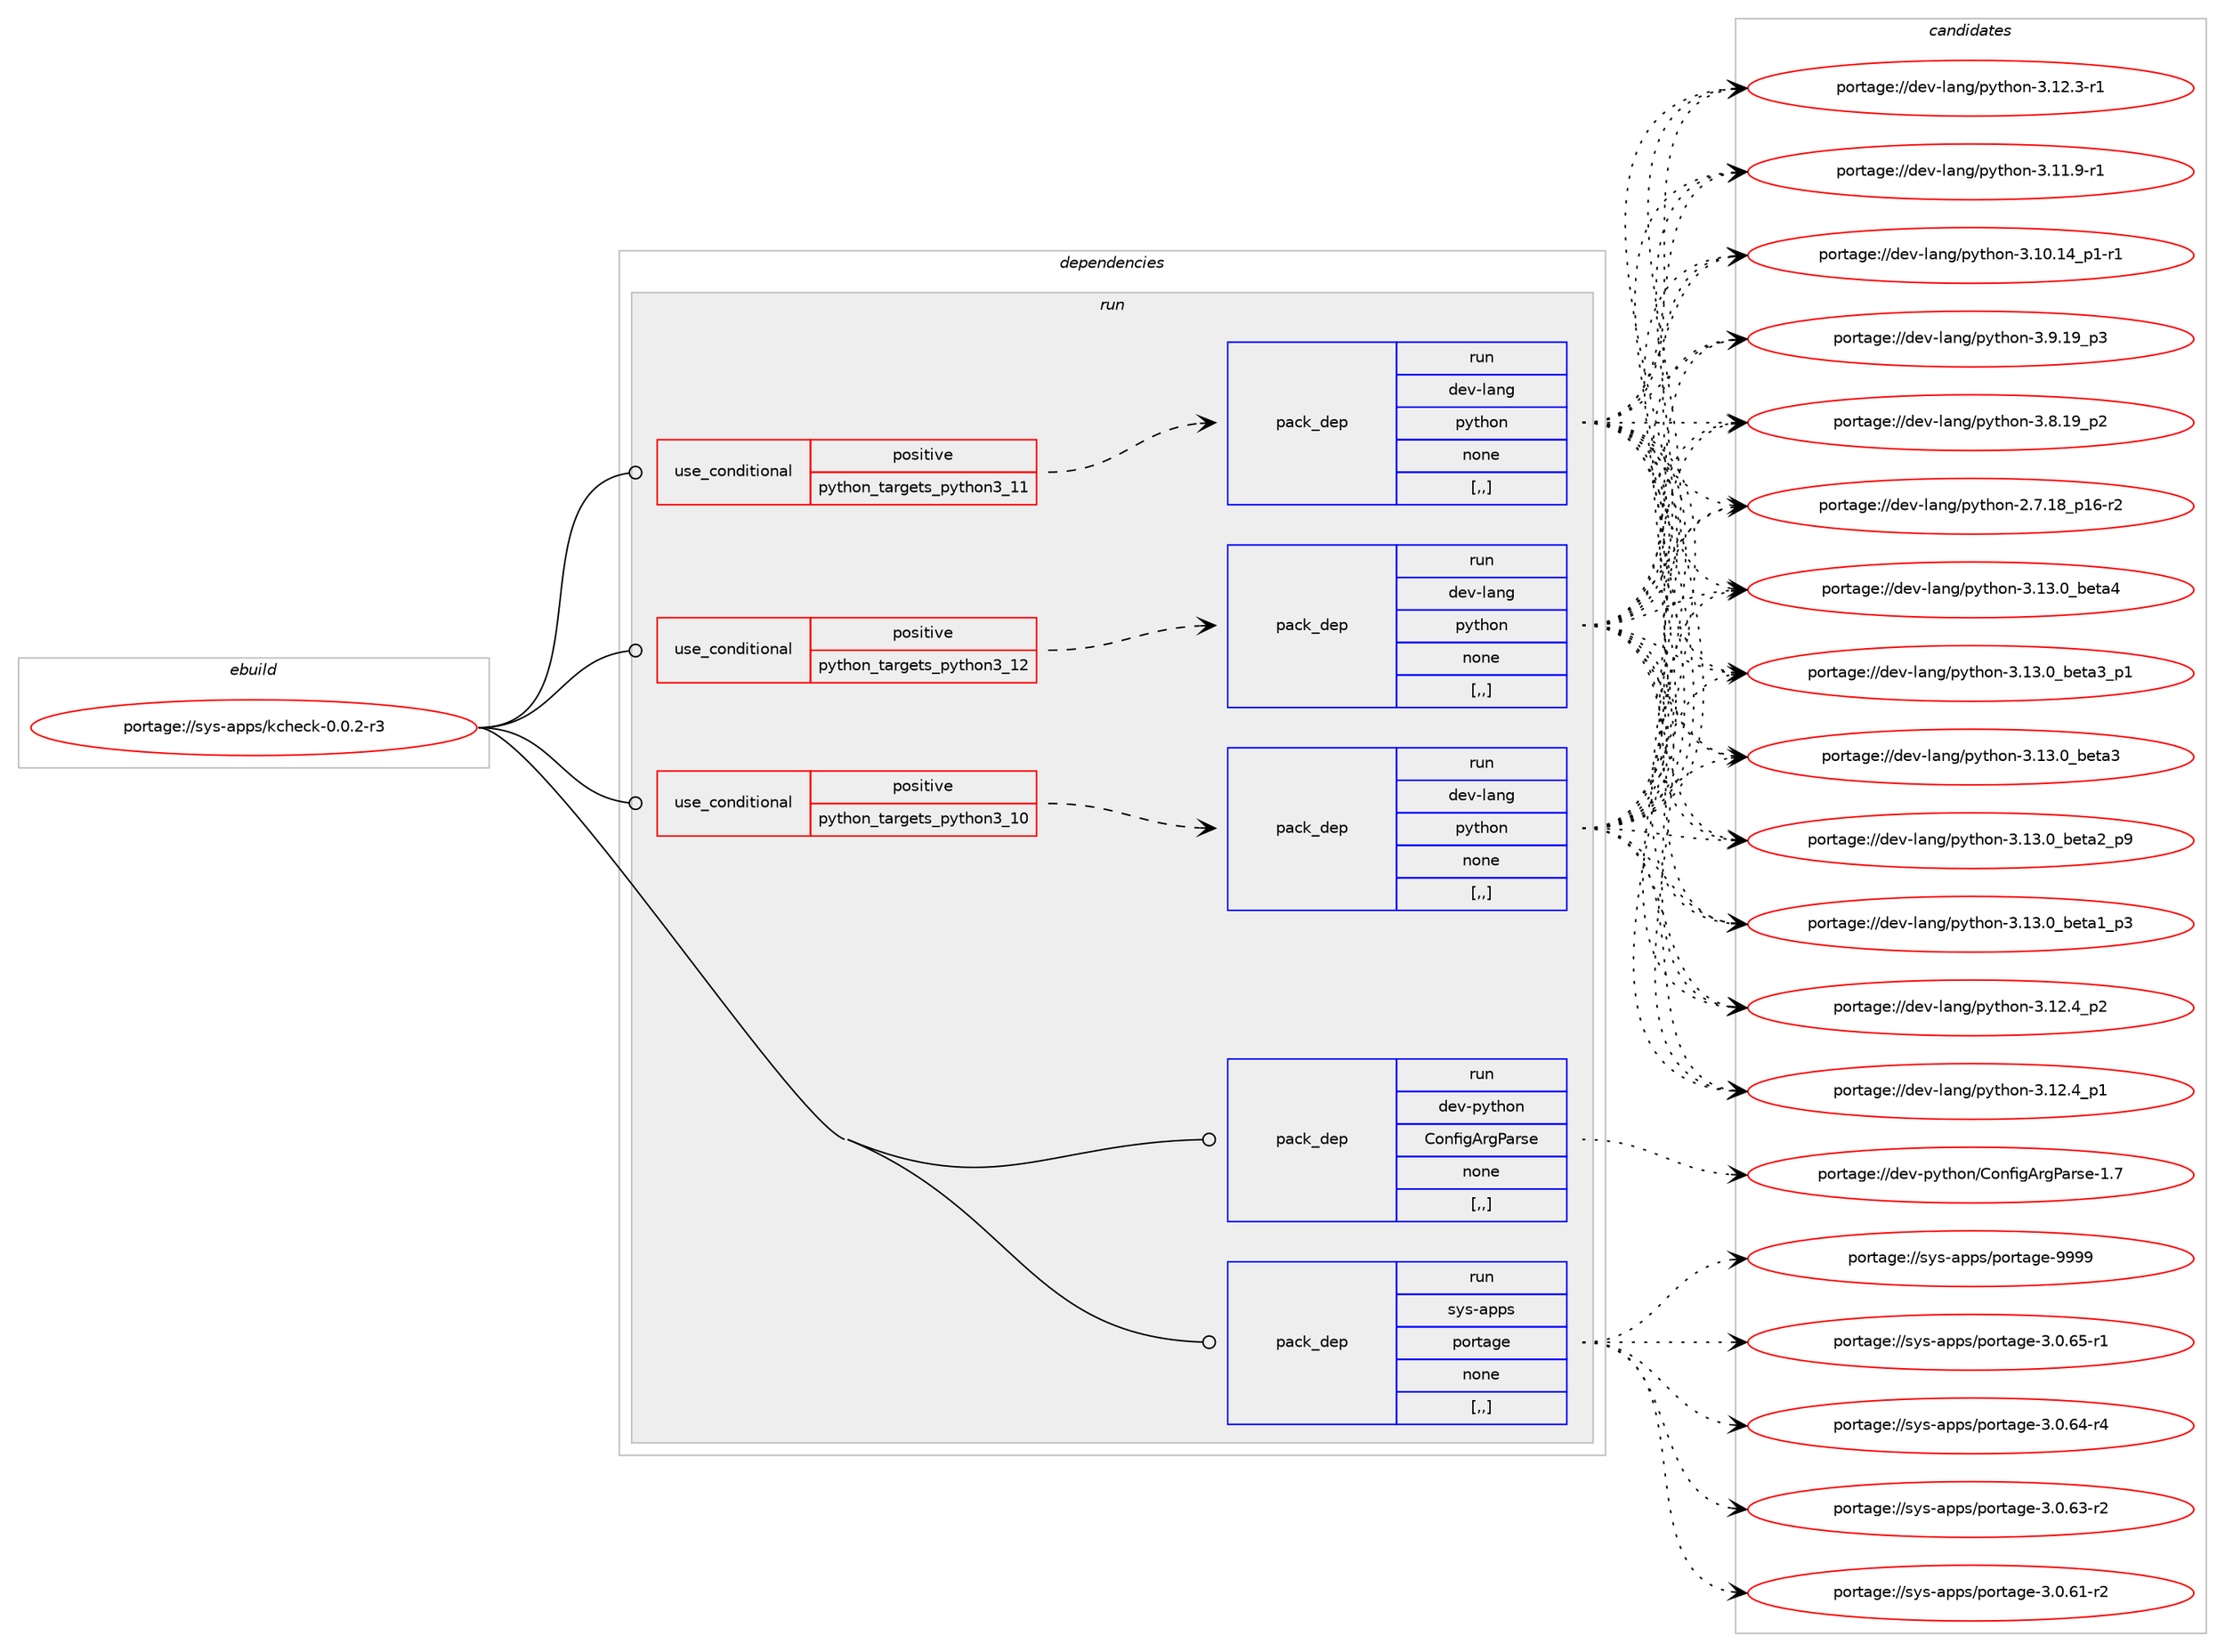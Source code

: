 digraph prolog {

# *************
# Graph options
# *************

newrank=true;
concentrate=true;
compound=true;
graph [rankdir=LR,fontname=Helvetica,fontsize=10,ranksep=1.5];#, ranksep=2.5, nodesep=0.2];
edge  [arrowhead=vee];
node  [fontname=Helvetica,fontsize=10];

# **********
# The ebuild
# **********

subgraph cluster_leftcol {
color=gray;
label=<<i>ebuild</i>>;
id [label="portage://sys-apps/kcheck-0.0.2-r3", color=red, width=4, href="../sys-apps/kcheck-0.0.2-r3.svg"];
}

# ****************
# The dependencies
# ****************

subgraph cluster_midcol {
color=gray;
label=<<i>dependencies</i>>;
subgraph cluster_compile {
fillcolor="#eeeeee";
style=filled;
label=<<i>compile</i>>;
}
subgraph cluster_compileandrun {
fillcolor="#eeeeee";
style=filled;
label=<<i>compile and run</i>>;
}
subgraph cluster_run {
fillcolor="#eeeeee";
style=filled;
label=<<i>run</i>>;
subgraph cond111409 {
dependency421370 [label=<<TABLE BORDER="0" CELLBORDER="1" CELLSPACING="0" CELLPADDING="4"><TR><TD ROWSPAN="3" CELLPADDING="10">use_conditional</TD></TR><TR><TD>positive</TD></TR><TR><TD>python_targets_python3_10</TD></TR></TABLE>>, shape=none, color=red];
subgraph pack307039 {
dependency421371 [label=<<TABLE BORDER="0" CELLBORDER="1" CELLSPACING="0" CELLPADDING="4" WIDTH="220"><TR><TD ROWSPAN="6" CELLPADDING="30">pack_dep</TD></TR><TR><TD WIDTH="110">run</TD></TR><TR><TD>dev-lang</TD></TR><TR><TD>python</TD></TR><TR><TD>none</TD></TR><TR><TD>[,,]</TD></TR></TABLE>>, shape=none, color=blue];
}
dependency421370:e -> dependency421371:w [weight=20,style="dashed",arrowhead="vee"];
}
id:e -> dependency421370:w [weight=20,style="solid",arrowhead="odot"];
subgraph cond111410 {
dependency421372 [label=<<TABLE BORDER="0" CELLBORDER="1" CELLSPACING="0" CELLPADDING="4"><TR><TD ROWSPAN="3" CELLPADDING="10">use_conditional</TD></TR><TR><TD>positive</TD></TR><TR><TD>python_targets_python3_11</TD></TR></TABLE>>, shape=none, color=red];
subgraph pack307040 {
dependency421373 [label=<<TABLE BORDER="0" CELLBORDER="1" CELLSPACING="0" CELLPADDING="4" WIDTH="220"><TR><TD ROWSPAN="6" CELLPADDING="30">pack_dep</TD></TR><TR><TD WIDTH="110">run</TD></TR><TR><TD>dev-lang</TD></TR><TR><TD>python</TD></TR><TR><TD>none</TD></TR><TR><TD>[,,]</TD></TR></TABLE>>, shape=none, color=blue];
}
dependency421372:e -> dependency421373:w [weight=20,style="dashed",arrowhead="vee"];
}
id:e -> dependency421372:w [weight=20,style="solid",arrowhead="odot"];
subgraph cond111411 {
dependency421374 [label=<<TABLE BORDER="0" CELLBORDER="1" CELLSPACING="0" CELLPADDING="4"><TR><TD ROWSPAN="3" CELLPADDING="10">use_conditional</TD></TR><TR><TD>positive</TD></TR><TR><TD>python_targets_python3_12</TD></TR></TABLE>>, shape=none, color=red];
subgraph pack307041 {
dependency421375 [label=<<TABLE BORDER="0" CELLBORDER="1" CELLSPACING="0" CELLPADDING="4" WIDTH="220"><TR><TD ROWSPAN="6" CELLPADDING="30">pack_dep</TD></TR><TR><TD WIDTH="110">run</TD></TR><TR><TD>dev-lang</TD></TR><TR><TD>python</TD></TR><TR><TD>none</TD></TR><TR><TD>[,,]</TD></TR></TABLE>>, shape=none, color=blue];
}
dependency421374:e -> dependency421375:w [weight=20,style="dashed",arrowhead="vee"];
}
id:e -> dependency421374:w [weight=20,style="solid",arrowhead="odot"];
subgraph pack307042 {
dependency421376 [label=<<TABLE BORDER="0" CELLBORDER="1" CELLSPACING="0" CELLPADDING="4" WIDTH="220"><TR><TD ROWSPAN="6" CELLPADDING="30">pack_dep</TD></TR><TR><TD WIDTH="110">run</TD></TR><TR><TD>dev-python</TD></TR><TR><TD>ConfigArgParse</TD></TR><TR><TD>none</TD></TR><TR><TD>[,,]</TD></TR></TABLE>>, shape=none, color=blue];
}
id:e -> dependency421376:w [weight=20,style="solid",arrowhead="odot"];
subgraph pack307043 {
dependency421377 [label=<<TABLE BORDER="0" CELLBORDER="1" CELLSPACING="0" CELLPADDING="4" WIDTH="220"><TR><TD ROWSPAN="6" CELLPADDING="30">pack_dep</TD></TR><TR><TD WIDTH="110">run</TD></TR><TR><TD>sys-apps</TD></TR><TR><TD>portage</TD></TR><TR><TD>none</TD></TR><TR><TD>[,,]</TD></TR></TABLE>>, shape=none, color=blue];
}
id:e -> dependency421377:w [weight=20,style="solid",arrowhead="odot"];
}
}

# **************
# The candidates
# **************

subgraph cluster_choices {
rank=same;
color=gray;
label=<<i>candidates</i>>;

subgraph choice307039 {
color=black;
nodesep=1;
choice1001011184510897110103471121211161041111104551464951464895981011169752 [label="portage://dev-lang/python-3.13.0_beta4", color=red, width=4,href="../dev-lang/python-3.13.0_beta4.svg"];
choice10010111845108971101034711212111610411111045514649514648959810111697519511249 [label="portage://dev-lang/python-3.13.0_beta3_p1", color=red, width=4,href="../dev-lang/python-3.13.0_beta3_p1.svg"];
choice1001011184510897110103471121211161041111104551464951464895981011169751 [label="portage://dev-lang/python-3.13.0_beta3", color=red, width=4,href="../dev-lang/python-3.13.0_beta3.svg"];
choice10010111845108971101034711212111610411111045514649514648959810111697509511257 [label="portage://dev-lang/python-3.13.0_beta2_p9", color=red, width=4,href="../dev-lang/python-3.13.0_beta2_p9.svg"];
choice10010111845108971101034711212111610411111045514649514648959810111697499511251 [label="portage://dev-lang/python-3.13.0_beta1_p3", color=red, width=4,href="../dev-lang/python-3.13.0_beta1_p3.svg"];
choice100101118451089711010347112121116104111110455146495046529511250 [label="portage://dev-lang/python-3.12.4_p2", color=red, width=4,href="../dev-lang/python-3.12.4_p2.svg"];
choice100101118451089711010347112121116104111110455146495046529511249 [label="portage://dev-lang/python-3.12.4_p1", color=red, width=4,href="../dev-lang/python-3.12.4_p1.svg"];
choice100101118451089711010347112121116104111110455146495046514511449 [label="portage://dev-lang/python-3.12.3-r1", color=red, width=4,href="../dev-lang/python-3.12.3-r1.svg"];
choice100101118451089711010347112121116104111110455146494946574511449 [label="portage://dev-lang/python-3.11.9-r1", color=red, width=4,href="../dev-lang/python-3.11.9-r1.svg"];
choice100101118451089711010347112121116104111110455146494846495295112494511449 [label="portage://dev-lang/python-3.10.14_p1-r1", color=red, width=4,href="../dev-lang/python-3.10.14_p1-r1.svg"];
choice100101118451089711010347112121116104111110455146574649579511251 [label="portage://dev-lang/python-3.9.19_p3", color=red, width=4,href="../dev-lang/python-3.9.19_p3.svg"];
choice100101118451089711010347112121116104111110455146564649579511250 [label="portage://dev-lang/python-3.8.19_p2", color=red, width=4,href="../dev-lang/python-3.8.19_p2.svg"];
choice100101118451089711010347112121116104111110455046554649569511249544511450 [label="portage://dev-lang/python-2.7.18_p16-r2", color=red, width=4,href="../dev-lang/python-2.7.18_p16-r2.svg"];
dependency421371:e -> choice1001011184510897110103471121211161041111104551464951464895981011169752:w [style=dotted,weight="100"];
dependency421371:e -> choice10010111845108971101034711212111610411111045514649514648959810111697519511249:w [style=dotted,weight="100"];
dependency421371:e -> choice1001011184510897110103471121211161041111104551464951464895981011169751:w [style=dotted,weight="100"];
dependency421371:e -> choice10010111845108971101034711212111610411111045514649514648959810111697509511257:w [style=dotted,weight="100"];
dependency421371:e -> choice10010111845108971101034711212111610411111045514649514648959810111697499511251:w [style=dotted,weight="100"];
dependency421371:e -> choice100101118451089711010347112121116104111110455146495046529511250:w [style=dotted,weight="100"];
dependency421371:e -> choice100101118451089711010347112121116104111110455146495046529511249:w [style=dotted,weight="100"];
dependency421371:e -> choice100101118451089711010347112121116104111110455146495046514511449:w [style=dotted,weight="100"];
dependency421371:e -> choice100101118451089711010347112121116104111110455146494946574511449:w [style=dotted,weight="100"];
dependency421371:e -> choice100101118451089711010347112121116104111110455146494846495295112494511449:w [style=dotted,weight="100"];
dependency421371:e -> choice100101118451089711010347112121116104111110455146574649579511251:w [style=dotted,weight="100"];
dependency421371:e -> choice100101118451089711010347112121116104111110455146564649579511250:w [style=dotted,weight="100"];
dependency421371:e -> choice100101118451089711010347112121116104111110455046554649569511249544511450:w [style=dotted,weight="100"];
}
subgraph choice307040 {
color=black;
nodesep=1;
choice1001011184510897110103471121211161041111104551464951464895981011169752 [label="portage://dev-lang/python-3.13.0_beta4", color=red, width=4,href="../dev-lang/python-3.13.0_beta4.svg"];
choice10010111845108971101034711212111610411111045514649514648959810111697519511249 [label="portage://dev-lang/python-3.13.0_beta3_p1", color=red, width=4,href="../dev-lang/python-3.13.0_beta3_p1.svg"];
choice1001011184510897110103471121211161041111104551464951464895981011169751 [label="portage://dev-lang/python-3.13.0_beta3", color=red, width=4,href="../dev-lang/python-3.13.0_beta3.svg"];
choice10010111845108971101034711212111610411111045514649514648959810111697509511257 [label="portage://dev-lang/python-3.13.0_beta2_p9", color=red, width=4,href="../dev-lang/python-3.13.0_beta2_p9.svg"];
choice10010111845108971101034711212111610411111045514649514648959810111697499511251 [label="portage://dev-lang/python-3.13.0_beta1_p3", color=red, width=4,href="../dev-lang/python-3.13.0_beta1_p3.svg"];
choice100101118451089711010347112121116104111110455146495046529511250 [label="portage://dev-lang/python-3.12.4_p2", color=red, width=4,href="../dev-lang/python-3.12.4_p2.svg"];
choice100101118451089711010347112121116104111110455146495046529511249 [label="portage://dev-lang/python-3.12.4_p1", color=red, width=4,href="../dev-lang/python-3.12.4_p1.svg"];
choice100101118451089711010347112121116104111110455146495046514511449 [label="portage://dev-lang/python-3.12.3-r1", color=red, width=4,href="../dev-lang/python-3.12.3-r1.svg"];
choice100101118451089711010347112121116104111110455146494946574511449 [label="portage://dev-lang/python-3.11.9-r1", color=red, width=4,href="../dev-lang/python-3.11.9-r1.svg"];
choice100101118451089711010347112121116104111110455146494846495295112494511449 [label="portage://dev-lang/python-3.10.14_p1-r1", color=red, width=4,href="../dev-lang/python-3.10.14_p1-r1.svg"];
choice100101118451089711010347112121116104111110455146574649579511251 [label="portage://dev-lang/python-3.9.19_p3", color=red, width=4,href="../dev-lang/python-3.9.19_p3.svg"];
choice100101118451089711010347112121116104111110455146564649579511250 [label="portage://dev-lang/python-3.8.19_p2", color=red, width=4,href="../dev-lang/python-3.8.19_p2.svg"];
choice100101118451089711010347112121116104111110455046554649569511249544511450 [label="portage://dev-lang/python-2.7.18_p16-r2", color=red, width=4,href="../dev-lang/python-2.7.18_p16-r2.svg"];
dependency421373:e -> choice1001011184510897110103471121211161041111104551464951464895981011169752:w [style=dotted,weight="100"];
dependency421373:e -> choice10010111845108971101034711212111610411111045514649514648959810111697519511249:w [style=dotted,weight="100"];
dependency421373:e -> choice1001011184510897110103471121211161041111104551464951464895981011169751:w [style=dotted,weight="100"];
dependency421373:e -> choice10010111845108971101034711212111610411111045514649514648959810111697509511257:w [style=dotted,weight="100"];
dependency421373:e -> choice10010111845108971101034711212111610411111045514649514648959810111697499511251:w [style=dotted,weight="100"];
dependency421373:e -> choice100101118451089711010347112121116104111110455146495046529511250:w [style=dotted,weight="100"];
dependency421373:e -> choice100101118451089711010347112121116104111110455146495046529511249:w [style=dotted,weight="100"];
dependency421373:e -> choice100101118451089711010347112121116104111110455146495046514511449:w [style=dotted,weight="100"];
dependency421373:e -> choice100101118451089711010347112121116104111110455146494946574511449:w [style=dotted,weight="100"];
dependency421373:e -> choice100101118451089711010347112121116104111110455146494846495295112494511449:w [style=dotted,weight="100"];
dependency421373:e -> choice100101118451089711010347112121116104111110455146574649579511251:w [style=dotted,weight="100"];
dependency421373:e -> choice100101118451089711010347112121116104111110455146564649579511250:w [style=dotted,weight="100"];
dependency421373:e -> choice100101118451089711010347112121116104111110455046554649569511249544511450:w [style=dotted,weight="100"];
}
subgraph choice307041 {
color=black;
nodesep=1;
choice1001011184510897110103471121211161041111104551464951464895981011169752 [label="portage://dev-lang/python-3.13.0_beta4", color=red, width=4,href="../dev-lang/python-3.13.0_beta4.svg"];
choice10010111845108971101034711212111610411111045514649514648959810111697519511249 [label="portage://dev-lang/python-3.13.0_beta3_p1", color=red, width=4,href="../dev-lang/python-3.13.0_beta3_p1.svg"];
choice1001011184510897110103471121211161041111104551464951464895981011169751 [label="portage://dev-lang/python-3.13.0_beta3", color=red, width=4,href="../dev-lang/python-3.13.0_beta3.svg"];
choice10010111845108971101034711212111610411111045514649514648959810111697509511257 [label="portage://dev-lang/python-3.13.0_beta2_p9", color=red, width=4,href="../dev-lang/python-3.13.0_beta2_p9.svg"];
choice10010111845108971101034711212111610411111045514649514648959810111697499511251 [label="portage://dev-lang/python-3.13.0_beta1_p3", color=red, width=4,href="../dev-lang/python-3.13.0_beta1_p3.svg"];
choice100101118451089711010347112121116104111110455146495046529511250 [label="portage://dev-lang/python-3.12.4_p2", color=red, width=4,href="../dev-lang/python-3.12.4_p2.svg"];
choice100101118451089711010347112121116104111110455146495046529511249 [label="portage://dev-lang/python-3.12.4_p1", color=red, width=4,href="../dev-lang/python-3.12.4_p1.svg"];
choice100101118451089711010347112121116104111110455146495046514511449 [label="portage://dev-lang/python-3.12.3-r1", color=red, width=4,href="../dev-lang/python-3.12.3-r1.svg"];
choice100101118451089711010347112121116104111110455146494946574511449 [label="portage://dev-lang/python-3.11.9-r1", color=red, width=4,href="../dev-lang/python-3.11.9-r1.svg"];
choice100101118451089711010347112121116104111110455146494846495295112494511449 [label="portage://dev-lang/python-3.10.14_p1-r1", color=red, width=4,href="../dev-lang/python-3.10.14_p1-r1.svg"];
choice100101118451089711010347112121116104111110455146574649579511251 [label="portage://dev-lang/python-3.9.19_p3", color=red, width=4,href="../dev-lang/python-3.9.19_p3.svg"];
choice100101118451089711010347112121116104111110455146564649579511250 [label="portage://dev-lang/python-3.8.19_p2", color=red, width=4,href="../dev-lang/python-3.8.19_p2.svg"];
choice100101118451089711010347112121116104111110455046554649569511249544511450 [label="portage://dev-lang/python-2.7.18_p16-r2", color=red, width=4,href="../dev-lang/python-2.7.18_p16-r2.svg"];
dependency421375:e -> choice1001011184510897110103471121211161041111104551464951464895981011169752:w [style=dotted,weight="100"];
dependency421375:e -> choice10010111845108971101034711212111610411111045514649514648959810111697519511249:w [style=dotted,weight="100"];
dependency421375:e -> choice1001011184510897110103471121211161041111104551464951464895981011169751:w [style=dotted,weight="100"];
dependency421375:e -> choice10010111845108971101034711212111610411111045514649514648959810111697509511257:w [style=dotted,weight="100"];
dependency421375:e -> choice10010111845108971101034711212111610411111045514649514648959810111697499511251:w [style=dotted,weight="100"];
dependency421375:e -> choice100101118451089711010347112121116104111110455146495046529511250:w [style=dotted,weight="100"];
dependency421375:e -> choice100101118451089711010347112121116104111110455146495046529511249:w [style=dotted,weight="100"];
dependency421375:e -> choice100101118451089711010347112121116104111110455146495046514511449:w [style=dotted,weight="100"];
dependency421375:e -> choice100101118451089711010347112121116104111110455146494946574511449:w [style=dotted,weight="100"];
dependency421375:e -> choice100101118451089711010347112121116104111110455146494846495295112494511449:w [style=dotted,weight="100"];
dependency421375:e -> choice100101118451089711010347112121116104111110455146574649579511251:w [style=dotted,weight="100"];
dependency421375:e -> choice100101118451089711010347112121116104111110455146564649579511250:w [style=dotted,weight="100"];
dependency421375:e -> choice100101118451089711010347112121116104111110455046554649569511249544511450:w [style=dotted,weight="100"];
}
subgraph choice307042 {
color=black;
nodesep=1;
choice10010111845112121116104111110476711111010210510365114103809711411510145494655 [label="portage://dev-python/ConfigArgParse-1.7", color=red, width=4,href="../dev-python/ConfigArgParse-1.7.svg"];
dependency421376:e -> choice10010111845112121116104111110476711111010210510365114103809711411510145494655:w [style=dotted,weight="100"];
}
subgraph choice307043 {
color=black;
nodesep=1;
choice115121115459711211211547112111114116971031014557575757 [label="portage://sys-apps/portage-9999", color=red, width=4,href="../sys-apps/portage-9999.svg"];
choice11512111545971121121154711211111411697103101455146484654534511449 [label="portage://sys-apps/portage-3.0.65-r1", color=red, width=4,href="../sys-apps/portage-3.0.65-r1.svg"];
choice11512111545971121121154711211111411697103101455146484654524511452 [label="portage://sys-apps/portage-3.0.64-r4", color=red, width=4,href="../sys-apps/portage-3.0.64-r4.svg"];
choice11512111545971121121154711211111411697103101455146484654514511450 [label="portage://sys-apps/portage-3.0.63-r2", color=red, width=4,href="../sys-apps/portage-3.0.63-r2.svg"];
choice11512111545971121121154711211111411697103101455146484654494511450 [label="portage://sys-apps/portage-3.0.61-r2", color=red, width=4,href="../sys-apps/portage-3.0.61-r2.svg"];
dependency421377:e -> choice115121115459711211211547112111114116971031014557575757:w [style=dotted,weight="100"];
dependency421377:e -> choice11512111545971121121154711211111411697103101455146484654534511449:w [style=dotted,weight="100"];
dependency421377:e -> choice11512111545971121121154711211111411697103101455146484654524511452:w [style=dotted,weight="100"];
dependency421377:e -> choice11512111545971121121154711211111411697103101455146484654514511450:w [style=dotted,weight="100"];
dependency421377:e -> choice11512111545971121121154711211111411697103101455146484654494511450:w [style=dotted,weight="100"];
}
}

}
